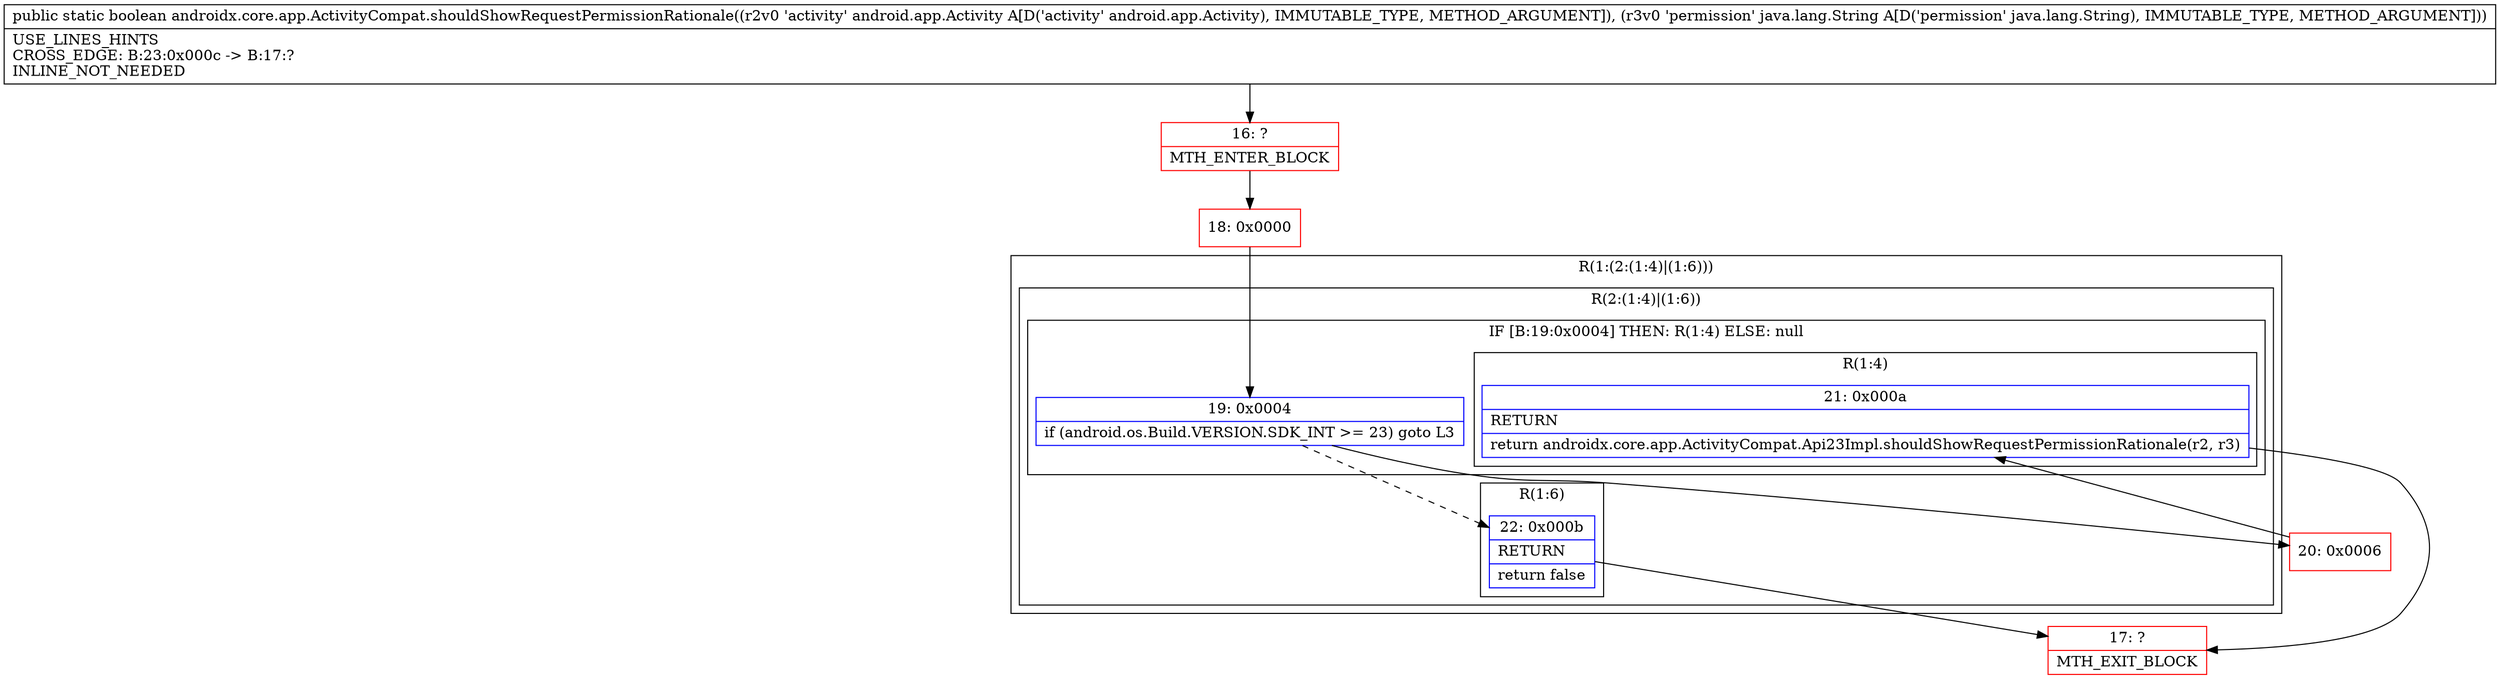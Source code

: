 digraph "CFG forandroidx.core.app.ActivityCompat.shouldShowRequestPermissionRationale(Landroid\/app\/Activity;Ljava\/lang\/String;)Z" {
subgraph cluster_Region_2056841543 {
label = "R(1:(2:(1:4)|(1:6)))";
node [shape=record,color=blue];
subgraph cluster_Region_842786257 {
label = "R(2:(1:4)|(1:6))";
node [shape=record,color=blue];
subgraph cluster_IfRegion_1317536096 {
label = "IF [B:19:0x0004] THEN: R(1:4) ELSE: null";
node [shape=record,color=blue];
Node_19 [shape=record,label="{19\:\ 0x0004|if (android.os.Build.VERSION.SDK_INT \>= 23) goto L3\l}"];
subgraph cluster_Region_2104913036 {
label = "R(1:4)";
node [shape=record,color=blue];
Node_21 [shape=record,label="{21\:\ 0x000a|RETURN\l|return androidx.core.app.ActivityCompat.Api23Impl.shouldShowRequestPermissionRationale(r2, r3)\l}"];
}
}
subgraph cluster_Region_1075409076 {
label = "R(1:6)";
node [shape=record,color=blue];
Node_22 [shape=record,label="{22\:\ 0x000b|RETURN\l|return false\l}"];
}
}
}
Node_16 [shape=record,color=red,label="{16\:\ ?|MTH_ENTER_BLOCK\l}"];
Node_18 [shape=record,color=red,label="{18\:\ 0x0000}"];
Node_20 [shape=record,color=red,label="{20\:\ 0x0006}"];
Node_17 [shape=record,color=red,label="{17\:\ ?|MTH_EXIT_BLOCK\l}"];
MethodNode[shape=record,label="{public static boolean androidx.core.app.ActivityCompat.shouldShowRequestPermissionRationale((r2v0 'activity' android.app.Activity A[D('activity' android.app.Activity), IMMUTABLE_TYPE, METHOD_ARGUMENT]), (r3v0 'permission' java.lang.String A[D('permission' java.lang.String), IMMUTABLE_TYPE, METHOD_ARGUMENT]))  | USE_LINES_HINTS\lCROSS_EDGE: B:23:0x000c \-\> B:17:?\lINLINE_NOT_NEEDED\l}"];
MethodNode -> Node_16;Node_19 -> Node_20;
Node_19 -> Node_22[style=dashed];
Node_21 -> Node_17;
Node_22 -> Node_17;
Node_16 -> Node_18;
Node_18 -> Node_19;
Node_20 -> Node_21;
}

